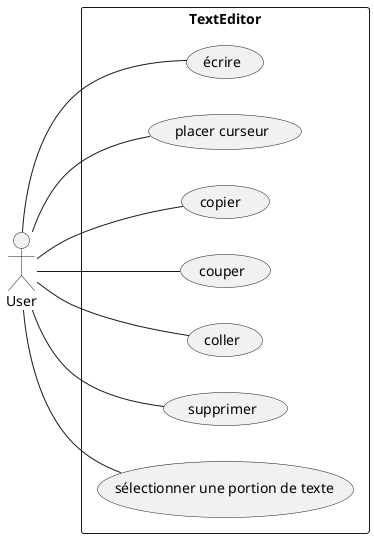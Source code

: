 @startuml

scale 1
left to right direction
skinparam PackageStyle rect
actor User



rectangle TextEditor{


User -- (écrire)
User -- (placer curseur)
User -- (copier )
User -- (couper)
User -- (coller)
User -- (supprimer)
User -- (sélectionner une portion de texte)

}


@enduml

